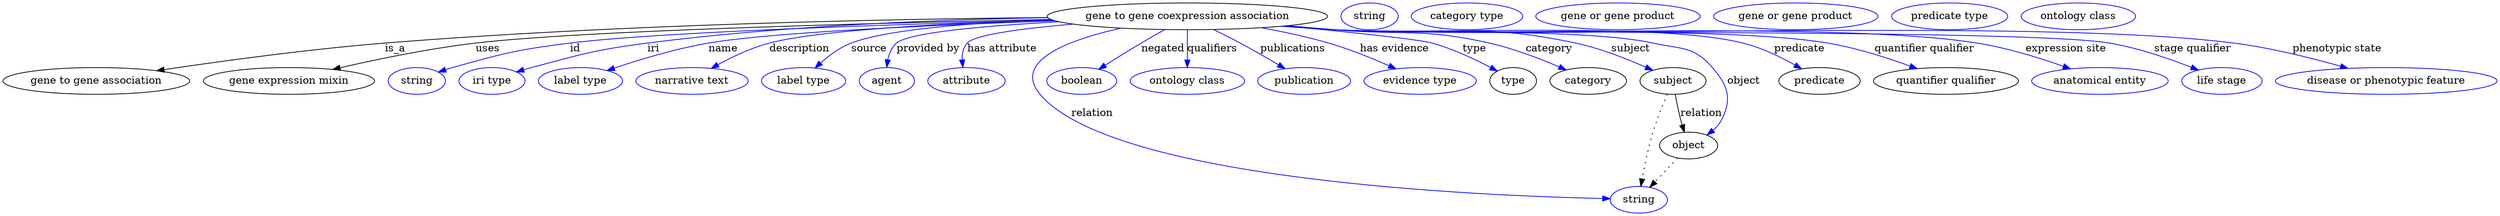 digraph {
	graph [bb="0,0,3350.3,283"];
	node [label="\N"];
	"gene to gene coexpression association"	[height=0.5,
		label="gene to gene coexpression association",
		pos="1589.4,265",
		width=5.2356];
	"gene to gene association"	[height=0.5,
		pos="125.44,178",
		width=3.4844];
	"gene to gene coexpression association" -> "gene to gene association"	[label=is_a,
		lp="526.44,221.5",
		pos="e,206.37,191.76 1401.4,263.35 1186.2,261.34 823.38,254.08 512.44,229 410.82,220.8 294.93,204.96 216.68,193.3"];
	"gene expression mixin"	[height=0.5,
		pos="383.44,178",
		width=3.1955];
	"gene to gene coexpression association" -> "gene expression mixin"	[label=uses,
		lp="649.94,221.5",
		pos="e,442.11,193.51 1406,260.8 1171.2,256.08 777.72,245.96 633.44,229 571.54,221.73 502.11,207.33 452.15,195.84"];
	id	[color=blue,
		height=0.5,
		label=string,
		pos="554.44,178",
		width=1.0652];
	"gene to gene coexpression association" -> id	[color=blue,
		label=id,
		lp="767.44,221.5",
		pos="e,583.43,189.97 1408.7,259.83 1203.3,254.47 881.14,244.05 760.44,229 689.25,220.12 671.52,215.35 602.44,196 599.33,195.13 596.13,\
194.16 592.94,193.14",
		style=solid];
	iri	[color=blue,
		height=0.5,
		label="iri type",
		pos="655.44,178",
		width=1.2277];
	"gene to gene coexpression association" -> iri	[color=blue,
		label=iri,
		lp="872.44,221.5",
		pos="e,688.36,190.13 1401.7,263.17 1254.9,260.54 1046,252.43 864.44,229 794.15,219.93 776.94,214.18 708.44,196 705.07,195.11 701.59,194.12 \
698.11,193.1",
		style=solid];
	name	[color=blue,
		height=0.5,
		label="label type",
		pos="774.44,178",
		width=1.5707];
	"gene to gene coexpression association" -> name	[color=blue,
		label=name,
		lp="966.44,221.5",
		pos="e,810.12,191.97 1411.9,258.88 1253.1,253.46 1032.5,243.66 946.44,229 902.63,221.54 854.14,206.83 819.84,195.29",
		style=solid];
	description	[color=blue,
		height=0.5,
		label="narrative text",
		pos="924.44,178",
		width=2.0943];
	"gene to gene coexpression association" -> description	[color=blue,
		label=description,
		lp="1068.9,221.5",
		pos="e,950.29,194.91 1407.6,260.18 1271.6,255.92 1097.7,247.06 1028.4,229 1004.2,222.67 978.77,210.57 959.15,199.87",
		style=solid];
	source	[color=blue,
		height=0.5,
		label="label type",
		pos="1074.4,178",
		width=1.5707];
	"gene to gene coexpression association" -> source	[color=blue,
		label=source,
		lp="1162.4,221.5",
		pos="e,1089.9,195.36 1406.8,260.45 1303.8,256.38 1186.5,247.65 1138.4,229 1123.3,223.13 1108.9,212.43 1097.5,202.44",
		style=solid];
	"provided by"	[color=blue,
		height=0.5,
		label=agent,
		pos="1186.4,178",
		width=1.0291];
	"gene to gene coexpression association" -> "provided by"	[color=blue,
		label="provided by",
		lp="1241.9,221.5",
		pos="e,1186.2,196.46 1417.3,257.62 1320.9,252.46 1216.7,243.59 1199.4,229 1192.8,223.39 1189.3,214.89 1187.6,206.48",
		style=solid];
	"has attribute"	[color=blue,
		height=0.5,
		label=attribute,
		pos="1293.4,178",
		width=1.4443];
	"gene to gene coexpression association" -> "has attribute"	[color=blue,
		label="has attribute",
		lp="1341.4,221.5",
		pos="e,1288.6,196.37 1436.1,254.5 1369.8,248.8 1304.8,240.42 1294.4,229 1288.9,222.94 1287.4,214.57 1287.5,206.41",
		style=solid];
	relation	[color=blue,
		height=0.5,
		label=string,
		pos="2196.4,18",
		width=1.0652];
	"gene to gene coexpression association" -> relation	[color=blue,
		label=relation,
		lp="1462.4,134.5",
		pos="e,2158.2,19.518 1500.9,249.05 1432.2,233.61 1354.4,205.31 1392.4,160 1490.2,43.578 1988.9,23.262 2147.8,19.736",
		style=solid];
	negated	[color=blue,
		height=0.5,
		label=boolean,
		pos="1448.4,178",
		width=1.2999];
	"gene to gene coexpression association" -> negated	[color=blue,
		label=negated,
		lp="1556.4,221.5",
		pos="e,1471.4,193.97 1559,247.21 1548.9,241.54 1537.6,235.09 1527.4,229 1511.6,219.55 1494.3,208.65 1479.9,199.45",
		style=solid];
	qualifiers	[color=blue,
		height=0.5,
		label="ontology class",
		pos="1589.4,178",
		width=2.1304];
	"gene to gene coexpression association" -> qualifiers	[color=blue,
		label=qualifiers,
		lp="1622.9,221.5",
		pos="e,1589.4,196.18 1589.4,246.8 1589.4,235.16 1589.4,219.55 1589.4,206.24",
		style=solid];
	publications	[color=blue,
		height=0.5,
		label=publication,
		pos="1746.4,178",
		width=1.7332];
	"gene to gene coexpression association" -> publications	[color=blue,
		label=publications,
		lp="1731.4,221.5",
		pos="e,1720.7,194.57 1624.7,247.2 1636.2,241.58 1648.9,235.17 1660.4,229 1677.6,219.79 1696.4,208.98 1712,199.78",
		style=solid];
	"has evidence"	[color=blue,
		height=0.5,
		label="evidence type",
		pos="1902.4,178",
		width=2.0943];
	"gene to gene coexpression association" -> "has evidence"	[color=blue,
		label="has evidence",
		lp="1867.9,221.5",
		pos="e,1869.9,194.34 1688.9,249.61 1718.4,244.3 1750.5,237.46 1779.4,229 1807.2,220.91 1837.2,208.77 1860.6,198.47",
		style=solid];
	type	[height=0.5,
		pos="2027.4,178",
		width=0.86659];
	"gene to gene coexpression association" -> type	[color=blue,
		label=type,
		lp="1975.4,221.5",
		pos="e,2006.1,191.32 1720.7,252.06 1803.9,244.15 1899.2,234.29 1918.4,229 1946.2,221.36 1975.9,207.35 1997.2,196.1",
		style=solid];
	category	[height=0.5,
		pos="2128.4,178",
		width=1.4263];
	"gene to gene coexpression association" -> category	[color=blue,
		label=category,
		lp="2075.9,221.5",
		pos="e,2098.8,192.83 1724.5,252.41 1842.3,242.29 1994.6,229.19 1995.4,229 2028,221.63 2063.2,208.09 2089.3,196.96",
		style=solid];
	subject	[height=0.5,
		pos="2242.4,178",
		width=1.2277];
	"gene to gene coexpression association" -> subject	[color=blue,
		label=subject,
		lp="2185.4,221.5",
		pos="e,2215.1,192.3 1721.5,252.11 1743.5,250.28 1766.1,248.51 1787.4,247 1931.3,236.83 1970.4,259.07 2111.4,229 2144.4,221.98 2180,207.95 \
2205.7,196.53",
		style=solid];
	object	[height=0.5,
		pos="2263.4,91",
		width=1.0832];
	"gene to gene coexpression association" -> object	[color=blue,
		label=object,
		lp="2337.4,178",
		pos="e,2288.4,105.25 1719.8,251.99 1742.4,250.15 1765.6,248.4 1787.4,247 1882.4,240.93 2122.5,249.46 2215.4,229 2253,220.73 2270.4,225.22 \
2295.4,196 2315.7,172.29 2322.1,155.03 2308.4,127 2305.6,121.17 2301.2,116.02 2296.3,111.6",
		style=solid];
	predicate	[height=0.5,
		pos="2439.4,178",
		width=1.5165];
	"gene to gene coexpression association" -> predicate	[color=blue,
		label=predicate,
		lp="2412.4,221.5",
		pos="e,2415.2,194.42 1718.8,251.9 1741.6,250.05 1765.2,248.32 1787.4,247 1909.3,239.78 2217.9,258.29 2336.4,229 2361.1,222.91 2386.8,\
210.44 2406.4,199.48",
		style=solid];
	"quantifier qualifier"	[height=0.5,
		pos="2609.4,178",
		width=2.7081];
	"gene to gene coexpression association" -> "quantifier qualifier"	[color=blue,
		label="quantifier qualifier",
		lp="2580.4,221.5",
		pos="e,2570.7,194.53 1718.2,251.84 1741.3,249.98 1765,248.26 1787.4,247 1934.6,238.69 2305.1,253.34 2450.4,229 2488.4,222.64 2529.9,209.38 \
2560.9,198.11",
		style=solid];
	"expression site"	[color=blue,
		height=0.5,
		label="anatomical entity",
		pos="2816.4,178",
		width=2.5456];
	"gene to gene coexpression association" -> "expression site"	[color=blue,
		label="expression site",
		lp="2770.9,221.5",
		pos="e,2776.8,194.36 1717.7,251.77 1740.9,249.9 1764.9,248.2 1787.4,247 1979.2,236.78 2461.8,259.13 2651.4,229 2691.2,222.68 2734.8,209.19 \
2767.1,197.81",
		style=solid];
	"stage qualifier"	[color=blue,
		height=0.5,
		label="life stage",
		pos="2980.4,178",
		width=1.4985];
	"gene to gene coexpression association" -> "stage qualifier"	[color=blue,
		label="stage qualifier",
		lp="2940.9,221.5",
		pos="e,2948.8,192.62 1717.2,251.74 1740.5,249.87 1764.7,248.17 1787.4,247 1903.1,241.04 2715.3,248.42 2829.4,229 2867.6,222.51 2909.2,\
208.14 2939.1,196.46",
		style=solid];
	"phenotypic state"	[color=blue,
		height=0.5,
		label="disease or phenotypic feature",
		pos="3201.4,178",
		width=4.1344];
	"gene to gene coexpression association" -> "phenotypic state"	[color=blue,
		label="phenotypic state",
		lp="3135.4,221.5",
		pos="e,3149.8,195.01 1716.9,251.72 1740.3,249.84 1764.6,248.15 1787.4,247 2055.8,233.5 2729.9,263.05 2996.4,229 3045.5,222.74 3099.7,\
209.2 3140.1,197.78",
		style=solid];
	association_type	[color=blue,
		height=0.5,
		label=string,
		pos="1834.4,265",
		width=1.0652];
	association_category	[color=blue,
		height=0.5,
		label="category type",
		pos="1965.4,265",
		width=2.0762];
	subject -> relation	[pos="e,2199.2,36.136 2234.9,160.24 2228.9,146.64 2220.8,126.88 2215.4,109 2209.2,88.265 2204.2,64.241 2200.9,46.231",
		style=dotted];
	subject -> object	[label=relation,
		lp="2280.4,134.5",
		pos="e,2257.7,108.98 2245.4,159.77 2247.2,150.09 2249.7,137.8 2252.4,127 2253.1,124.32 2253.9,121.53 2254.7,118.76"];
	"gene to gene association_subject"	[color=blue,
		height=0.5,
		label="gene or gene product",
		pos="2168.4,265",
		width=3.0692];
	object -> relation	[pos="e,2211.3,34.713 2248.6,74.243 2239.6,64.775 2228.1,52.56 2218.2,42.024",
		style=dotted];
	"gene to gene association_object"	[color=blue,
		height=0.5,
		label="gene or gene product",
		pos="2407.4,265",
		width=3.0692];
	"gene to gene coexpression association_predicate"	[color=blue,
		height=0.5,
		label="predicate type",
		pos="2613.4,265",
		width=2.1665];
	"gene expression mixin_quantifier qualifier"	[color=blue,
		height=0.5,
		label="ontology class",
		pos="2786.4,265",
		width=2.1304];
}

